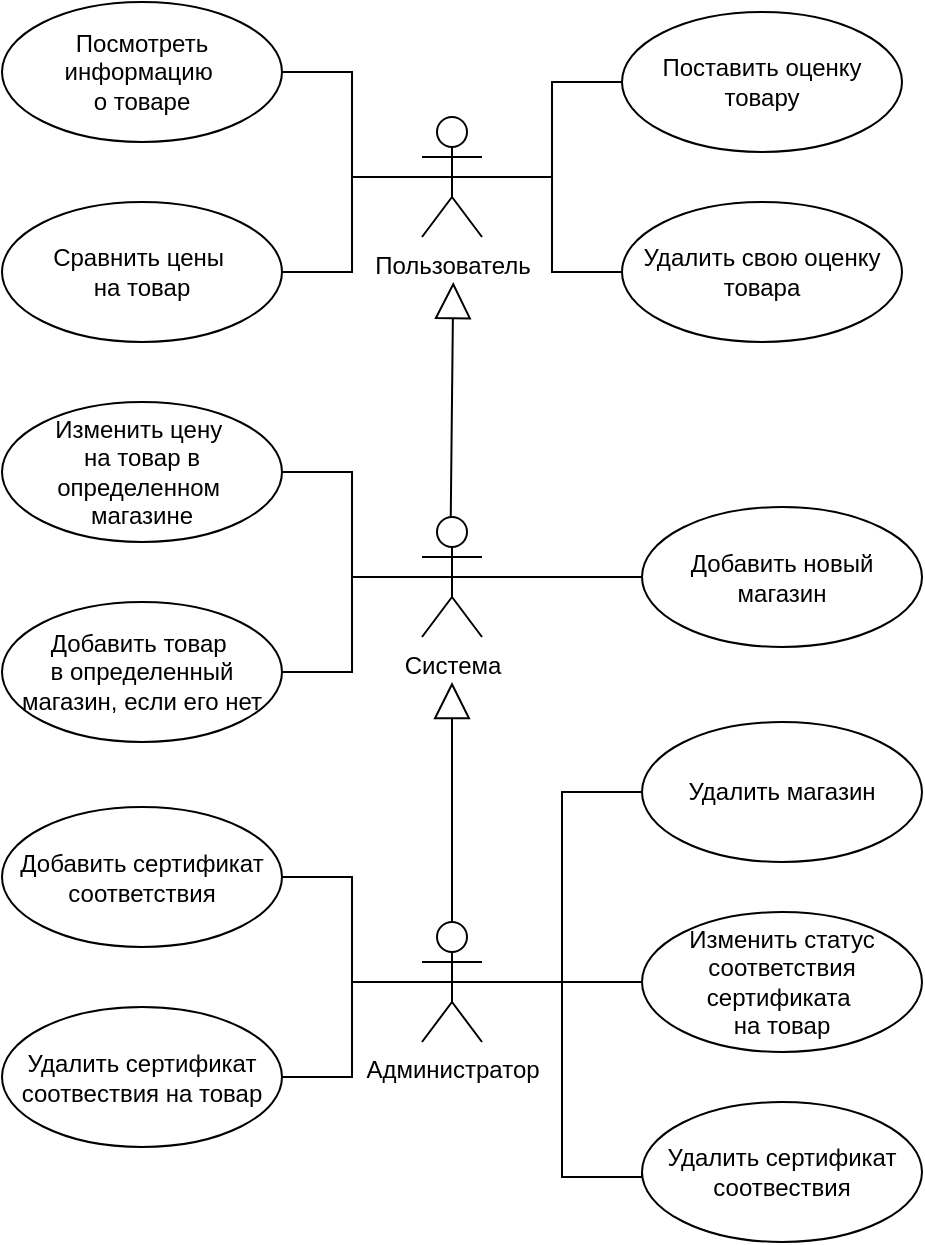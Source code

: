<mxfile version="24.1.0" type="device">
  <diagram name="Page-1" id="sl-xVpkW0cE4dz9h6DmP">
    <mxGraphModel dx="869" dy="479" grid="1" gridSize="10" guides="1" tooltips="1" connect="1" arrows="1" fold="1" page="1" pageScale="1" pageWidth="850" pageHeight="1100" math="0" shadow="0">
      <root>
        <mxCell id="0" />
        <mxCell id="1" parent="0" />
        <mxCell id="9VyaQahV6wdHh09ofaE2-1" value="Пользователь" style="shape=umlActor;verticalLabelPosition=bottom;verticalAlign=top;html=1;" vertex="1" parent="1">
          <mxGeometry x="460" y="267.5" width="30" height="60" as="geometry" />
        </mxCell>
        <mxCell id="9VyaQahV6wdHh09ofaE2-2" value="Посмотреть информацию&amp;nbsp;&lt;div&gt;о товаре&lt;/div&gt;" style="ellipse;whiteSpace=wrap;html=1;" vertex="1" parent="1">
          <mxGeometry x="250" y="210" width="140" height="70" as="geometry" />
        </mxCell>
        <mxCell id="9VyaQahV6wdHh09ofaE2-3" value="Сравнить цены&amp;nbsp;&lt;div&gt;на товар&lt;/div&gt;" style="ellipse;whiteSpace=wrap;html=1;" vertex="1" parent="1">
          <mxGeometry x="250" y="310" width="140" height="70" as="geometry" />
        </mxCell>
        <mxCell id="9VyaQahV6wdHh09ofaE2-4" value="Поставить оценку&lt;div&gt;товару&lt;/div&gt;" style="ellipse;whiteSpace=wrap;html=1;" vertex="1" parent="1">
          <mxGeometry x="560" y="215" width="140" height="70" as="geometry" />
        </mxCell>
        <mxCell id="9VyaQahV6wdHh09ofaE2-5" value="" style="endArrow=none;html=1;rounded=0;entryX=1;entryY=0.5;entryDx=0;entryDy=0;exitX=0.5;exitY=0.5;exitDx=0;exitDy=0;exitPerimeter=0;edgeStyle=orthogonalEdgeStyle;" edge="1" parent="1" source="9VyaQahV6wdHh09ofaE2-1" target="9VyaQahV6wdHh09ofaE2-2">
          <mxGeometry width="50" height="50" relative="1" as="geometry">
            <mxPoint x="140" y="387.5" as="sourcePoint" />
            <mxPoint x="190" y="337.5" as="targetPoint" />
          </mxGeometry>
        </mxCell>
        <mxCell id="9VyaQahV6wdHh09ofaE2-6" value="" style="endArrow=none;html=1;rounded=0;entryX=1;entryY=0.5;entryDx=0;entryDy=0;exitX=0.5;exitY=0.5;exitDx=0;exitDy=0;exitPerimeter=0;edgeStyle=orthogonalEdgeStyle;" edge="1" parent="1" source="9VyaQahV6wdHh09ofaE2-1" target="9VyaQahV6wdHh09ofaE2-3">
          <mxGeometry width="50" height="50" relative="1" as="geometry">
            <mxPoint x="485" y="307.5" as="sourcePoint" />
            <mxPoint x="380" y="232.5" as="targetPoint" />
          </mxGeometry>
        </mxCell>
        <mxCell id="9VyaQahV6wdHh09ofaE2-8" value="Удалить свою оценку&lt;div&gt;товара&lt;/div&gt;" style="ellipse;whiteSpace=wrap;html=1;" vertex="1" parent="1">
          <mxGeometry x="560" y="310" width="140" height="70" as="geometry" />
        </mxCell>
        <mxCell id="9VyaQahV6wdHh09ofaE2-9" value="" style="endArrow=none;html=1;rounded=0;entryX=0;entryY=0.5;entryDx=0;entryDy=0;exitX=0.5;exitY=0.5;exitDx=0;exitDy=0;exitPerimeter=0;edgeStyle=orthogonalEdgeStyle;" edge="1" parent="1" source="9VyaQahV6wdHh09ofaE2-1" target="9VyaQahV6wdHh09ofaE2-4">
          <mxGeometry width="50" height="50" relative="1" as="geometry">
            <mxPoint x="140" y="287.5" as="sourcePoint" />
            <mxPoint x="190" y="237.5" as="targetPoint" />
          </mxGeometry>
        </mxCell>
        <mxCell id="9VyaQahV6wdHh09ofaE2-10" value="" style="endArrow=none;html=1;rounded=0;entryX=0;entryY=0.5;entryDx=0;entryDy=0;exitX=0.5;exitY=0.5;exitDx=0;exitDy=0;exitPerimeter=0;edgeStyle=orthogonalEdgeStyle;" edge="1" parent="1" source="9VyaQahV6wdHh09ofaE2-1" target="9VyaQahV6wdHh09ofaE2-8">
          <mxGeometry width="50" height="50" relative="1" as="geometry">
            <mxPoint x="470" y="297.5" as="sourcePoint" />
            <mxPoint x="560" y="212.5" as="targetPoint" />
          </mxGeometry>
        </mxCell>
        <mxCell id="9VyaQahV6wdHh09ofaE2-11" value="Система" style="shape=umlActor;verticalLabelPosition=bottom;verticalAlign=top;html=1;" vertex="1" parent="1">
          <mxGeometry x="460" y="467.5" width="30" height="60" as="geometry" />
        </mxCell>
        <mxCell id="9VyaQahV6wdHh09ofaE2-12" value="Изменить цену&amp;nbsp;&lt;div&gt;на товар в определенном&amp;nbsp;&lt;div&gt;магазине&lt;/div&gt;&lt;/div&gt;" style="ellipse;whiteSpace=wrap;html=1;" vertex="1" parent="1">
          <mxGeometry x="250" y="410" width="140" height="70" as="geometry" />
        </mxCell>
        <mxCell id="9VyaQahV6wdHh09ofaE2-13" value="Добавить товар&amp;nbsp;&lt;div&gt;в определенный&lt;/div&gt;&lt;div&gt;магазин, если его нет&lt;/div&gt;" style="ellipse;whiteSpace=wrap;html=1;" vertex="1" parent="1">
          <mxGeometry x="250" y="510" width="140" height="70" as="geometry" />
        </mxCell>
        <mxCell id="9VyaQahV6wdHh09ofaE2-14" value="Добавить новый магазин" style="ellipse;whiteSpace=wrap;html=1;" vertex="1" parent="1">
          <mxGeometry x="570" y="462.5" width="140" height="70" as="geometry" />
        </mxCell>
        <mxCell id="9VyaQahV6wdHh09ofaE2-15" value="" style="endArrow=none;html=1;rounded=0;entryX=1;entryY=0.5;entryDx=0;entryDy=0;exitX=0.5;exitY=0.5;exitDx=0;exitDy=0;exitPerimeter=0;edgeStyle=orthogonalEdgeStyle;" edge="1" parent="1" source="9VyaQahV6wdHh09ofaE2-11" target="9VyaQahV6wdHh09ofaE2-12">
          <mxGeometry width="50" height="50" relative="1" as="geometry">
            <mxPoint x="140" y="587.5" as="sourcePoint" />
            <mxPoint x="190" y="537.5" as="targetPoint" />
          </mxGeometry>
        </mxCell>
        <mxCell id="9VyaQahV6wdHh09ofaE2-16" value="" style="endArrow=none;html=1;rounded=0;entryX=1;entryY=0.5;entryDx=0;entryDy=0;exitX=0.5;exitY=0.5;exitDx=0;exitDy=0;exitPerimeter=0;edgeStyle=orthogonalEdgeStyle;" edge="1" parent="1" source="9VyaQahV6wdHh09ofaE2-11" target="9VyaQahV6wdHh09ofaE2-13">
          <mxGeometry width="50" height="50" relative="1" as="geometry">
            <mxPoint x="485" y="507.5" as="sourcePoint" />
            <mxPoint x="380" y="432.5" as="targetPoint" />
          </mxGeometry>
        </mxCell>
        <mxCell id="9VyaQahV6wdHh09ofaE2-18" value="" style="endArrow=none;html=1;rounded=0;entryX=0;entryY=0.5;entryDx=0;entryDy=0;exitX=0.5;exitY=0.5;exitDx=0;exitDy=0;exitPerimeter=0;edgeStyle=orthogonalEdgeStyle;" edge="1" parent="1" source="9VyaQahV6wdHh09ofaE2-11" target="9VyaQahV6wdHh09ofaE2-14">
          <mxGeometry width="50" height="50" relative="1" as="geometry">
            <mxPoint x="140" y="487.5" as="sourcePoint" />
            <mxPoint x="190" y="437.5" as="targetPoint" />
          </mxGeometry>
        </mxCell>
        <mxCell id="9VyaQahV6wdHh09ofaE2-24" value="Администратор" style="shape=umlActor;verticalLabelPosition=bottom;verticalAlign=top;html=1;" vertex="1" parent="1">
          <mxGeometry x="460" y="670" width="30" height="60" as="geometry" />
        </mxCell>
        <mxCell id="9VyaQahV6wdHh09ofaE2-25" value="Добавить сертификат&lt;div&gt;соответствия&lt;/div&gt;" style="ellipse;whiteSpace=wrap;html=1;" vertex="1" parent="1">
          <mxGeometry x="250" y="612.5" width="140" height="70" as="geometry" />
        </mxCell>
        <mxCell id="9VyaQahV6wdHh09ofaE2-26" value="&lt;div&gt;Удалить сертификат&lt;/div&gt;&lt;div&gt;соотвествия на товар&lt;/div&gt;" style="ellipse;whiteSpace=wrap;html=1;" vertex="1" parent="1">
          <mxGeometry x="250" y="712.5" width="140" height="70" as="geometry" />
        </mxCell>
        <mxCell id="9VyaQahV6wdHh09ofaE2-27" value="Удалить магазин" style="ellipse;whiteSpace=wrap;html=1;" vertex="1" parent="1">
          <mxGeometry x="570" y="570" width="140" height="70" as="geometry" />
        </mxCell>
        <mxCell id="9VyaQahV6wdHh09ofaE2-28" value="" style="endArrow=none;html=1;rounded=0;entryX=1;entryY=0.5;entryDx=0;entryDy=0;exitX=0.5;exitY=0.5;exitDx=0;exitDy=0;exitPerimeter=0;edgeStyle=orthogonalEdgeStyle;" edge="1" parent="1" source="9VyaQahV6wdHh09ofaE2-24" target="9VyaQahV6wdHh09ofaE2-25">
          <mxGeometry width="50" height="50" relative="1" as="geometry">
            <mxPoint x="140" y="790" as="sourcePoint" />
            <mxPoint x="190" y="740" as="targetPoint" />
          </mxGeometry>
        </mxCell>
        <mxCell id="9VyaQahV6wdHh09ofaE2-29" value="" style="endArrow=none;html=1;rounded=0;entryX=1;entryY=0.5;entryDx=0;entryDy=0;exitX=0.5;exitY=0.5;exitDx=0;exitDy=0;exitPerimeter=0;edgeStyle=orthogonalEdgeStyle;" edge="1" parent="1" source="9VyaQahV6wdHh09ofaE2-24" target="9VyaQahV6wdHh09ofaE2-26">
          <mxGeometry width="50" height="50" relative="1" as="geometry">
            <mxPoint x="485" y="710" as="sourcePoint" />
            <mxPoint x="380" y="635" as="targetPoint" />
          </mxGeometry>
        </mxCell>
        <mxCell id="9VyaQahV6wdHh09ofaE2-30" value="Изменить статус соответствия сертификата&amp;nbsp;&lt;div&gt;на товар&lt;/div&gt;" style="ellipse;whiteSpace=wrap;html=1;" vertex="1" parent="1">
          <mxGeometry x="570" y="665" width="140" height="70" as="geometry" />
        </mxCell>
        <mxCell id="9VyaQahV6wdHh09ofaE2-31" value="" style="endArrow=none;html=1;rounded=0;entryX=0;entryY=0.5;entryDx=0;entryDy=0;exitX=0.5;exitY=0.5;exitDx=0;exitDy=0;exitPerimeter=0;edgeStyle=orthogonalEdgeStyle;" edge="1" parent="1" source="9VyaQahV6wdHh09ofaE2-24" target="9VyaQahV6wdHh09ofaE2-27">
          <mxGeometry width="50" height="50" relative="1" as="geometry">
            <mxPoint x="140" y="690" as="sourcePoint" />
            <mxPoint x="190" y="640" as="targetPoint" />
          </mxGeometry>
        </mxCell>
        <mxCell id="9VyaQahV6wdHh09ofaE2-32" value="" style="endArrow=none;html=1;rounded=0;entryX=0;entryY=0.5;entryDx=0;entryDy=0;exitX=0.5;exitY=0.5;exitDx=0;exitDy=0;exitPerimeter=0;edgeStyle=orthogonalEdgeStyle;" edge="1" parent="1" source="9VyaQahV6wdHh09ofaE2-24" target="9VyaQahV6wdHh09ofaE2-30">
          <mxGeometry width="50" height="50" relative="1" as="geometry">
            <mxPoint x="470" y="700" as="sourcePoint" />
            <mxPoint x="560" y="615" as="targetPoint" />
          </mxGeometry>
        </mxCell>
        <mxCell id="9VyaQahV6wdHh09ofaE2-33" value="" style="endArrow=block;endSize=16;endFill=0;html=1;rounded=0;exitX=0.5;exitY=0;exitDx=0;exitDy=0;exitPerimeter=0;" edge="1" parent="1" source="9VyaQahV6wdHh09ofaE2-24">
          <mxGeometry width="160" relative="1" as="geometry">
            <mxPoint x="410" y="700" as="sourcePoint" />
            <mxPoint x="475" y="550" as="targetPoint" />
          </mxGeometry>
        </mxCell>
        <mxCell id="9VyaQahV6wdHh09ofaE2-34" value="&lt;div&gt;Удалить сертификат&lt;/div&gt;&lt;div&gt;соотвествия&lt;/div&gt;" style="ellipse;whiteSpace=wrap;html=1;" vertex="1" parent="1">
          <mxGeometry x="570" y="760" width="140" height="70" as="geometry" />
        </mxCell>
        <mxCell id="9VyaQahV6wdHh09ofaE2-36" value="" style="endArrow=none;html=1;rounded=0;entryX=0.5;entryY=0.5;entryDx=0;entryDy=0;entryPerimeter=0;exitX=0;exitY=0.5;exitDx=0;exitDy=0;edgeStyle=orthogonalEdgeStyle;" edge="1" parent="1" source="9VyaQahV6wdHh09ofaE2-34" target="9VyaQahV6wdHh09ofaE2-24">
          <mxGeometry width="50" height="50" relative="1" as="geometry">
            <mxPoint x="490" y="752.5" as="sourcePoint" />
            <mxPoint x="540" y="702.5" as="targetPoint" />
            <Array as="points">
              <mxPoint x="530" y="797.5" />
              <mxPoint x="530" y="700.5" />
            </Array>
          </mxGeometry>
        </mxCell>
        <mxCell id="9VyaQahV6wdHh09ofaE2-38" value="" style="endArrow=block;endSize=16;endFill=0;html=1;rounded=0;exitX=0.5;exitY=0;exitDx=0;exitDy=0;exitPerimeter=0;" edge="1" parent="1">
          <mxGeometry width="160" relative="1" as="geometry">
            <mxPoint x="474.38" y="467.5" as="sourcePoint" />
            <mxPoint x="475.63" y="350" as="targetPoint" />
          </mxGeometry>
        </mxCell>
      </root>
    </mxGraphModel>
  </diagram>
</mxfile>

